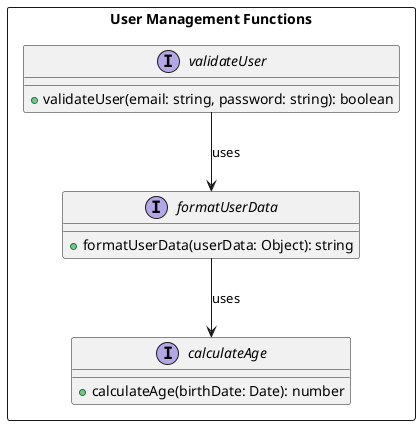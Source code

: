 @startuml Functions

rectangle "User Management Functions" {
  interface "validateUser" {
    + validateUser(email: string, password: string): boolean
  }
  
  interface "formatUserData" {
    + formatUserData(userData: Object): string
  }
  
  interface "calculateAge" {
    + calculateAge(birthDate: Date): number
  }
}

validateUser --> formatUserData: uses
formatUserData --> calculateAge: uses

@enduml
